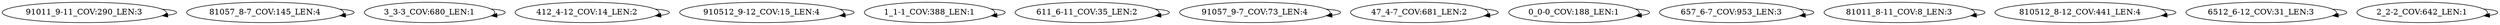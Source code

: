 digraph G {
    "91011_9-11_COV:290_LEN:3" -> "91011_9-11_COV:290_LEN:3";
    "81057_8-7_COV:145_LEN:4" -> "81057_8-7_COV:145_LEN:4";
    "3_3-3_COV:680_LEN:1" -> "3_3-3_COV:680_LEN:1";
    "412_4-12_COV:14_LEN:2" -> "412_4-12_COV:14_LEN:2";
    "910512_9-12_COV:15_LEN:4" -> "910512_9-12_COV:15_LEN:4";
    "1_1-1_COV:388_LEN:1" -> "1_1-1_COV:388_LEN:1";
    "611_6-11_COV:35_LEN:2" -> "611_6-11_COV:35_LEN:2";
    "91057_9-7_COV:73_LEN:4" -> "91057_9-7_COV:73_LEN:4";
    "47_4-7_COV:681_LEN:2" -> "47_4-7_COV:681_LEN:2";
    "0_0-0_COV:188_LEN:1" -> "0_0-0_COV:188_LEN:1";
    "657_6-7_COV:953_LEN:3" -> "657_6-7_COV:953_LEN:3";
    "81011_8-11_COV:8_LEN:3" -> "81011_8-11_COV:8_LEN:3";
    "810512_8-12_COV:441_LEN:4" -> "810512_8-12_COV:441_LEN:4";
    "6512_6-12_COV:31_LEN:3" -> "6512_6-12_COV:31_LEN:3";
    "2_2-2_COV:642_LEN:1" -> "2_2-2_COV:642_LEN:1";
}
